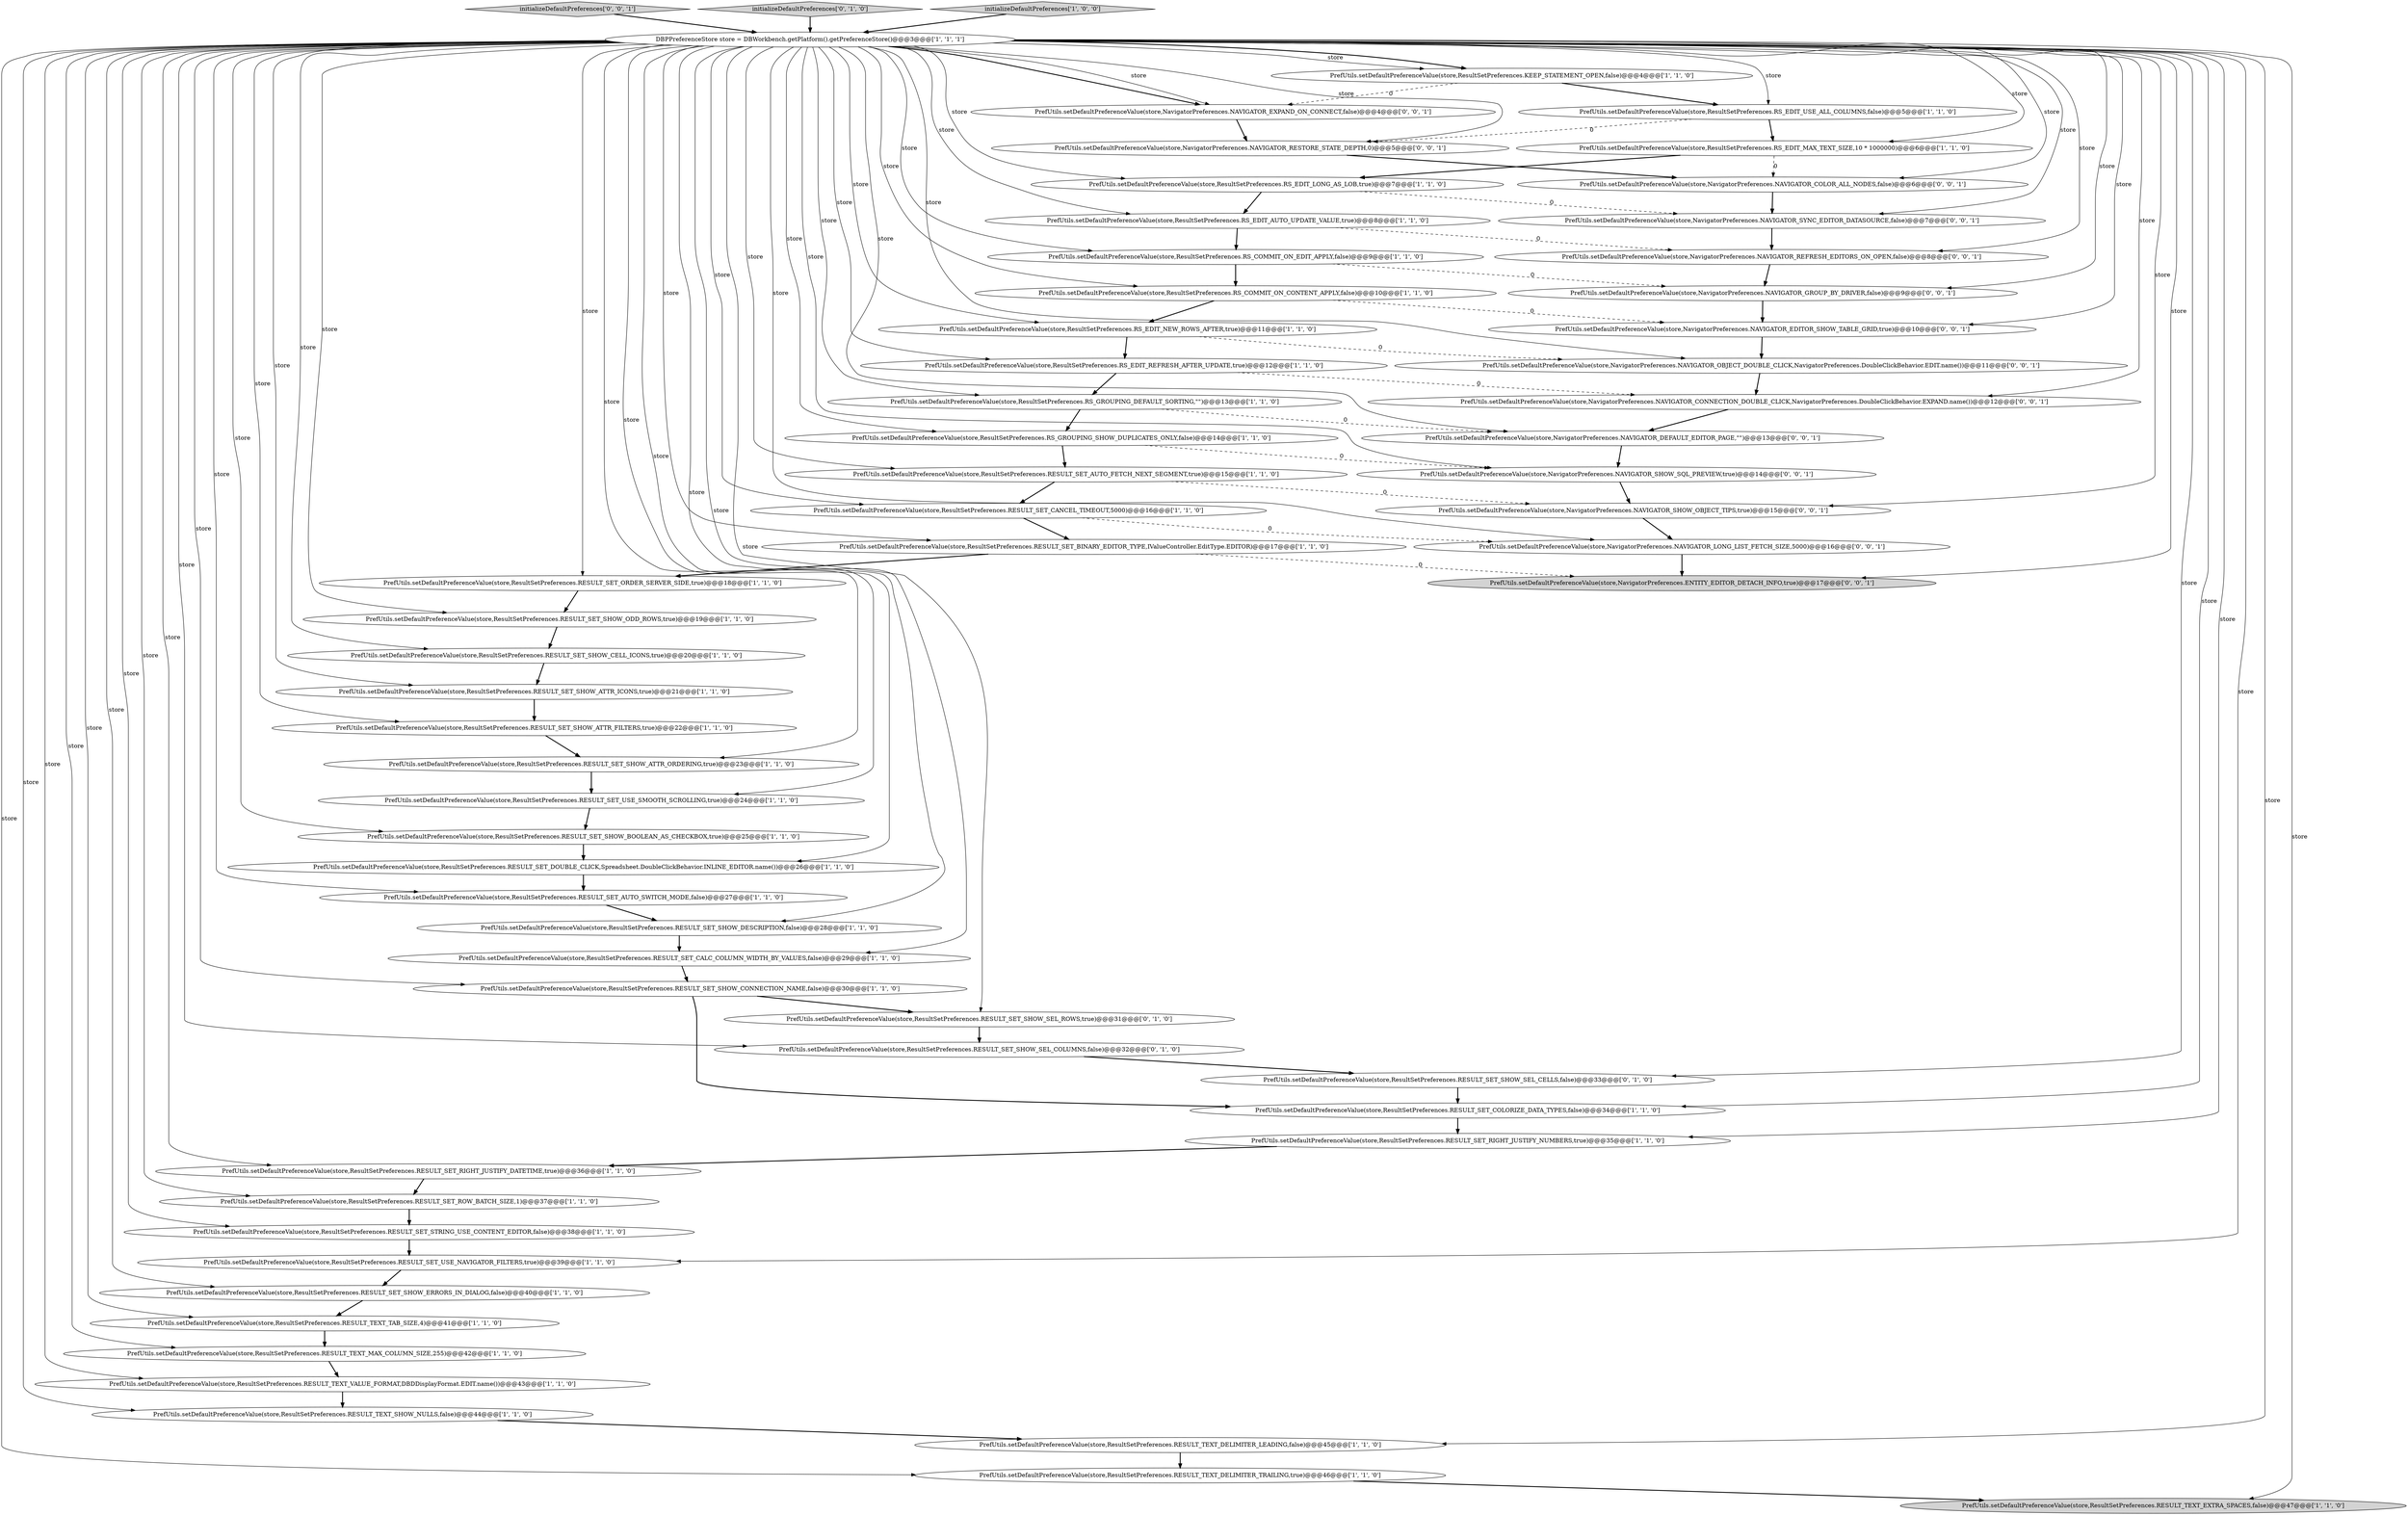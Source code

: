 digraph {
60 [style = filled, label = "PrefUtils.setDefaultPreferenceValue(store,NavigatorPreferences.NAVIGATOR_SHOW_SQL_PREVIEW,true)@@@14@@@['0', '0', '1']", fillcolor = white, shape = ellipse image = "AAA0AAABBB3BBB"];
5 [style = filled, label = "PrefUtils.setDefaultPreferenceValue(store,ResultSetPreferences.RESULT_TEXT_DELIMITER_TRAILING,true)@@@46@@@['1', '1', '0']", fillcolor = white, shape = ellipse image = "AAA0AAABBB1BBB"];
47 [style = filled, label = "PrefUtils.setDefaultPreferenceValue(store,NavigatorPreferences.NAVIGATOR_REFRESH_EDITORS_ON_OPEN,false)@@@8@@@['0', '0', '1']", fillcolor = white, shape = ellipse image = "AAA0AAABBB3BBB"];
41 [style = filled, label = "PrefUtils.setDefaultPreferenceValue(store,ResultSetPreferences.RESULT_SET_BINARY_EDITOR_TYPE,IValueController.EditType.EDITOR)@@@17@@@['1', '1', '0']", fillcolor = white, shape = ellipse image = "AAA0AAABBB1BBB"];
14 [style = filled, label = "PrefUtils.setDefaultPreferenceValue(store,ResultSetPreferences.RESULT_SET_SHOW_ATTR_ORDERING,true)@@@23@@@['1', '1', '0']", fillcolor = white, shape = ellipse image = "AAA0AAABBB1BBB"];
56 [style = filled, label = "PrefUtils.setDefaultPreferenceValue(store,NavigatorPreferences.NAVIGATOR_SHOW_OBJECT_TIPS,true)@@@15@@@['0', '0', '1']", fillcolor = white, shape = ellipse image = "AAA0AAABBB3BBB"];
39 [style = filled, label = "PrefUtils.setDefaultPreferenceValue(store,ResultSetPreferences.RESULT_SET_SHOW_ATTR_FILTERS,true)@@@22@@@['1', '1', '0']", fillcolor = white, shape = ellipse image = "AAA0AAABBB1BBB"];
45 [style = filled, label = "PrefUtils.setDefaultPreferenceValue(store,ResultSetPreferences.RESULT_SET_SHOW_SEL_ROWS,true)@@@31@@@['0', '1', '0']", fillcolor = white, shape = ellipse image = "AAA1AAABBB2BBB"];
59 [style = filled, label = "PrefUtils.setDefaultPreferenceValue(store,NavigatorPreferences.NAVIGATOR_CONNECTION_DOUBLE_CLICK,NavigatorPreferences.DoubleClickBehavior.EXPAND.name())@@@12@@@['0', '0', '1']", fillcolor = white, shape = ellipse image = "AAA0AAABBB3BBB"];
25 [style = filled, label = "PrefUtils.setDefaultPreferenceValue(store,ResultSetPreferences.RESULT_SET_SHOW_CONNECTION_NAME,false)@@@30@@@['1', '1', '0']", fillcolor = white, shape = ellipse image = "AAA0AAABBB1BBB"];
17 [style = filled, label = "PrefUtils.setDefaultPreferenceValue(store,ResultSetPreferences.KEEP_STATEMENT_OPEN,false)@@@4@@@['1', '1', '0']", fillcolor = white, shape = ellipse image = "AAA0AAABBB1BBB"];
35 [style = filled, label = "PrefUtils.setDefaultPreferenceValue(store,ResultSetPreferences.RS_COMMIT_ON_EDIT_APPLY,false)@@@9@@@['1', '1', '0']", fillcolor = white, shape = ellipse image = "AAA0AAABBB1BBB"];
8 [style = filled, label = "PrefUtils.setDefaultPreferenceValue(store,ResultSetPreferences.RESULT_TEXT_VALUE_FORMAT,DBDDisplayFormat.EDIT.name())@@@43@@@['1', '1', '0']", fillcolor = white, shape = ellipse image = "AAA0AAABBB1BBB"];
23 [style = filled, label = "PrefUtils.setDefaultPreferenceValue(store,ResultSetPreferences.RESULT_SET_USE_SMOOTH_SCROLLING,true)@@@24@@@['1', '1', '0']", fillcolor = white, shape = ellipse image = "AAA0AAABBB1BBB"];
22 [style = filled, label = "PrefUtils.setDefaultPreferenceValue(store,ResultSetPreferences.RESULT_SET_SHOW_BOOLEAN_AS_CHECKBOX,true)@@@25@@@['1', '1', '0']", fillcolor = white, shape = ellipse image = "AAA0AAABBB1BBB"];
4 [style = filled, label = "PrefUtils.setDefaultPreferenceValue(store,ResultSetPreferences.RESULT_SET_COLORIZE_DATA_TYPES,false)@@@34@@@['1', '1', '0']", fillcolor = white, shape = ellipse image = "AAA0AAABBB1BBB"];
33 [style = filled, label = "PrefUtils.setDefaultPreferenceValue(store,ResultSetPreferences.RS_EDIT_NEW_ROWS_AFTER,true)@@@11@@@['1', '1', '0']", fillcolor = white, shape = ellipse image = "AAA0AAABBB1BBB"];
38 [style = filled, label = "PrefUtils.setDefaultPreferenceValue(store,ResultSetPreferences.RESULT_SET_SHOW_DESCRIPTION,false)@@@28@@@['1', '1', '0']", fillcolor = white, shape = ellipse image = "AAA0AAABBB1BBB"];
46 [style = filled, label = "PrefUtils.setDefaultPreferenceValue(store,ResultSetPreferences.RESULT_SET_SHOW_SEL_COLUMNS,false)@@@32@@@['0', '1', '0']", fillcolor = white, shape = ellipse image = "AAA1AAABBB2BBB"];
30 [style = filled, label = "PrefUtils.setDefaultPreferenceValue(store,ResultSetPreferences.RS_EDIT_REFRESH_AFTER_UPDATE,true)@@@12@@@['1', '1', '0']", fillcolor = white, shape = ellipse image = "AAA0AAABBB1BBB"];
26 [style = filled, label = "DBPPreferenceStore store = DBWorkbench.getPlatform().getPreferenceStore()@@@3@@@['1', '1', '1']", fillcolor = white, shape = ellipse image = "AAA0AAABBB1BBB"];
43 [style = filled, label = "PrefUtils.setDefaultPreferenceValue(store,ResultSetPreferences.RESULT_SET_SHOW_SEL_CELLS,false)@@@33@@@['0', '1', '0']", fillcolor = white, shape = ellipse image = "AAA1AAABBB2BBB"];
24 [style = filled, label = "PrefUtils.setDefaultPreferenceValue(store,ResultSetPreferences.RESULT_SET_CALC_COLUMN_WIDTH_BY_VALUES,false)@@@29@@@['1', '1', '0']", fillcolor = white, shape = ellipse image = "AAA0AAABBB1BBB"];
32 [style = filled, label = "PrefUtils.setDefaultPreferenceValue(store,ResultSetPreferences.RESULT_SET_SHOW_ATTR_ICONS,true)@@@21@@@['1', '1', '0']", fillcolor = white, shape = ellipse image = "AAA0AAABBB1BBB"];
48 [style = filled, label = "PrefUtils.setDefaultPreferenceValue(store,NavigatorPreferences.NAVIGATOR_OBJECT_DOUBLE_CLICK,NavigatorPreferences.DoubleClickBehavior.EDIT.name())@@@11@@@['0', '0', '1']", fillcolor = white, shape = ellipse image = "AAA0AAABBB3BBB"];
18 [style = filled, label = "PrefUtils.setDefaultPreferenceValue(store,ResultSetPreferences.RS_COMMIT_ON_CONTENT_APPLY,false)@@@10@@@['1', '1', '0']", fillcolor = white, shape = ellipse image = "AAA0AAABBB1BBB"];
21 [style = filled, label = "PrefUtils.setDefaultPreferenceValue(store,ResultSetPreferences.RESULT_SET_AUTO_FETCH_NEXT_SEGMENT,true)@@@15@@@['1', '1', '0']", fillcolor = white, shape = ellipse image = "AAA0AAABBB1BBB"];
58 [style = filled, label = "PrefUtils.setDefaultPreferenceValue(store,NavigatorPreferences.NAVIGATOR_DEFAULT_EDITOR_PAGE,\"\")@@@13@@@['0', '0', '1']", fillcolor = white, shape = ellipse image = "AAA0AAABBB3BBB"];
53 [style = filled, label = "initializeDefaultPreferences['0', '0', '1']", fillcolor = lightgray, shape = diamond image = "AAA0AAABBB3BBB"];
54 [style = filled, label = "PrefUtils.setDefaultPreferenceValue(store,NavigatorPreferences.NAVIGATOR_GROUP_BY_DRIVER,false)@@@9@@@['0', '0', '1']", fillcolor = white, shape = ellipse image = "AAA0AAABBB3BBB"];
0 [style = filled, label = "PrefUtils.setDefaultPreferenceValue(store,ResultSetPreferences.RESULT_SET_ROW_BATCH_SIZE,1)@@@37@@@['1', '1', '0']", fillcolor = white, shape = ellipse image = "AAA0AAABBB1BBB"];
31 [style = filled, label = "PrefUtils.setDefaultPreferenceValue(store,ResultSetPreferences.RESULT_TEXT_EXTRA_SPACES,false)@@@47@@@['1', '1', '0']", fillcolor = lightgray, shape = ellipse image = "AAA0AAABBB1BBB"];
50 [style = filled, label = "PrefUtils.setDefaultPreferenceValue(store,NavigatorPreferences.NAVIGATOR_COLOR_ALL_NODES,false)@@@6@@@['0', '0', '1']", fillcolor = white, shape = ellipse image = "AAA0AAABBB3BBB"];
55 [style = filled, label = "PrefUtils.setDefaultPreferenceValue(store,NavigatorPreferences.NAVIGATOR_RESTORE_STATE_DEPTH,0)@@@5@@@['0', '0', '1']", fillcolor = white, shape = ellipse image = "AAA0AAABBB3BBB"];
6 [style = filled, label = "PrefUtils.setDefaultPreferenceValue(store,ResultSetPreferences.RESULT_TEXT_DELIMITER_LEADING,false)@@@45@@@['1', '1', '0']", fillcolor = white, shape = ellipse image = "AAA0AAABBB1BBB"];
44 [style = filled, label = "initializeDefaultPreferences['0', '1', '0']", fillcolor = lightgray, shape = diamond image = "AAA0AAABBB2BBB"];
10 [style = filled, label = "PrefUtils.setDefaultPreferenceValue(store,ResultSetPreferences.RESULT_SET_ORDER_SERVER_SIDE,true)@@@18@@@['1', '1', '0']", fillcolor = white, shape = ellipse image = "AAA0AAABBB1BBB"];
11 [style = filled, label = "PrefUtils.setDefaultPreferenceValue(store,ResultSetPreferences.RESULT_SET_SHOW_ODD_ROWS,true)@@@19@@@['1', '1', '0']", fillcolor = white, shape = ellipse image = "AAA0AAABBB1BBB"];
15 [style = filled, label = "PrefUtils.setDefaultPreferenceValue(store,ResultSetPreferences.RS_EDIT_USE_ALL_COLUMNS,false)@@@5@@@['1', '1', '0']", fillcolor = white, shape = ellipse image = "AAA0AAABBB1BBB"];
13 [style = filled, label = "PrefUtils.setDefaultPreferenceValue(store,ResultSetPreferences.RESULT_TEXT_SHOW_NULLS,false)@@@44@@@['1', '1', '0']", fillcolor = white, shape = ellipse image = "AAA0AAABBB1BBB"];
27 [style = filled, label = "PrefUtils.setDefaultPreferenceValue(store,ResultSetPreferences.RESULT_SET_DOUBLE_CLICK,Spreadsheet.DoubleClickBehavior.INLINE_EDITOR.name())@@@26@@@['1', '1', '0']", fillcolor = white, shape = ellipse image = "AAA0AAABBB1BBB"];
36 [style = filled, label = "PrefUtils.setDefaultPreferenceValue(store,ResultSetPreferences.RESULT_TEXT_TAB_SIZE,4)@@@41@@@['1', '1', '0']", fillcolor = white, shape = ellipse image = "AAA0AAABBB1BBB"];
37 [style = filled, label = "PrefUtils.setDefaultPreferenceValue(store,ResultSetPreferences.RS_EDIT_AUTO_UPDATE_VALUE,true)@@@8@@@['1', '1', '0']", fillcolor = white, shape = ellipse image = "AAA0AAABBB1BBB"];
3 [style = filled, label = "PrefUtils.setDefaultPreferenceValue(store,ResultSetPreferences.RESULT_SET_RIGHT_JUSTIFY_NUMBERS,true)@@@35@@@['1', '1', '0']", fillcolor = white, shape = ellipse image = "AAA0AAABBB1BBB"];
12 [style = filled, label = "PrefUtils.setDefaultPreferenceValue(store,ResultSetPreferences.RESULT_SET_STRING_USE_CONTENT_EDITOR,false)@@@38@@@['1', '1', '0']", fillcolor = white, shape = ellipse image = "AAA0AAABBB1BBB"];
51 [style = filled, label = "PrefUtils.setDefaultPreferenceValue(store,NavigatorPreferences.ENTITY_EDITOR_DETACH_INFO,true)@@@17@@@['0', '0', '1']", fillcolor = lightgray, shape = ellipse image = "AAA0AAABBB3BBB"];
20 [style = filled, label = "PrefUtils.setDefaultPreferenceValue(store,ResultSetPreferences.RESULT_SET_RIGHT_JUSTIFY_DATETIME,true)@@@36@@@['1', '1', '0']", fillcolor = white, shape = ellipse image = "AAA0AAABBB1BBB"];
61 [style = filled, label = "PrefUtils.setDefaultPreferenceValue(store,NavigatorPreferences.NAVIGATOR_EXPAND_ON_CONNECT,false)@@@4@@@['0', '0', '1']", fillcolor = white, shape = ellipse image = "AAA0AAABBB3BBB"];
57 [style = filled, label = "PrefUtils.setDefaultPreferenceValue(store,NavigatorPreferences.NAVIGATOR_EDITOR_SHOW_TABLE_GRID,true)@@@10@@@['0', '0', '1']", fillcolor = white, shape = ellipse image = "AAA0AAABBB3BBB"];
9 [style = filled, label = "PrefUtils.setDefaultPreferenceValue(store,ResultSetPreferences.RESULT_SET_SHOW_CELL_ICONS,true)@@@20@@@['1', '1', '0']", fillcolor = white, shape = ellipse image = "AAA0AAABBB1BBB"];
19 [style = filled, label = "PrefUtils.setDefaultPreferenceValue(store,ResultSetPreferences.RS_EDIT_LONG_AS_LOB,true)@@@7@@@['1', '1', '0']", fillcolor = white, shape = ellipse image = "AAA0AAABBB1BBB"];
29 [style = filled, label = "PrefUtils.setDefaultPreferenceValue(store,ResultSetPreferences.RESULT_SET_USE_NAVIGATOR_FILTERS,true)@@@39@@@['1', '1', '0']", fillcolor = white, shape = ellipse image = "AAA0AAABBB1BBB"];
16 [style = filled, label = "PrefUtils.setDefaultPreferenceValue(store,ResultSetPreferences.RS_EDIT_MAX_TEXT_SIZE,10 * 1000000)@@@6@@@['1', '1', '0']", fillcolor = white, shape = ellipse image = "AAA0AAABBB1BBB"];
34 [style = filled, label = "initializeDefaultPreferences['1', '0', '0']", fillcolor = lightgray, shape = diamond image = "AAA0AAABBB1BBB"];
40 [style = filled, label = "PrefUtils.setDefaultPreferenceValue(store,ResultSetPreferences.RESULT_TEXT_MAX_COLUMN_SIZE,255)@@@42@@@['1', '1', '0']", fillcolor = white, shape = ellipse image = "AAA0AAABBB1BBB"];
7 [style = filled, label = "PrefUtils.setDefaultPreferenceValue(store,ResultSetPreferences.RS_GROUPING_SHOW_DUPLICATES_ONLY,false)@@@14@@@['1', '1', '0']", fillcolor = white, shape = ellipse image = "AAA0AAABBB1BBB"];
1 [style = filled, label = "PrefUtils.setDefaultPreferenceValue(store,ResultSetPreferences.RESULT_SET_SHOW_ERRORS_IN_DIALOG,false)@@@40@@@['1', '1', '0']", fillcolor = white, shape = ellipse image = "AAA0AAABBB1BBB"];
49 [style = filled, label = "PrefUtils.setDefaultPreferenceValue(store,NavigatorPreferences.NAVIGATOR_SYNC_EDITOR_DATASOURCE,false)@@@7@@@['0', '0', '1']", fillcolor = white, shape = ellipse image = "AAA0AAABBB3BBB"];
28 [style = filled, label = "PrefUtils.setDefaultPreferenceValue(store,ResultSetPreferences.RESULT_SET_AUTO_SWITCH_MODE,false)@@@27@@@['1', '1', '0']", fillcolor = white, shape = ellipse image = "AAA0AAABBB1BBB"];
52 [style = filled, label = "PrefUtils.setDefaultPreferenceValue(store,NavigatorPreferences.NAVIGATOR_LONG_LIST_FETCH_SIZE,5000)@@@16@@@['0', '0', '1']", fillcolor = white, shape = ellipse image = "AAA0AAABBB3BBB"];
2 [style = filled, label = "PrefUtils.setDefaultPreferenceValue(store,ResultSetPreferences.RESULT_SET_CANCEL_TIMEOUT,5000)@@@16@@@['1', '1', '0']", fillcolor = white, shape = ellipse image = "AAA0AAABBB1BBB"];
42 [style = filled, label = "PrefUtils.setDefaultPreferenceValue(store,ResultSetPreferences.RS_GROUPING_DEFAULT_SORTING,\"\")@@@13@@@['1', '1', '0']", fillcolor = white, shape = ellipse image = "AAA0AAABBB1BBB"];
23->22 [style = bold, label=""];
43->4 [style = bold, label=""];
26->6 [style = solid, label="store"];
26->17 [style = bold, label=""];
26->31 [style = solid, label="store"];
37->35 [style = bold, label=""];
13->6 [style = bold, label=""];
26->41 [style = solid, label="store"];
26->56 [style = solid, label="store"];
2->41 [style = bold, label=""];
10->11 [style = bold, label=""];
26->23 [style = solid, label="store"];
26->43 [style = solid, label="store"];
26->18 [style = solid, label="store"];
26->30 [style = solid, label="store"];
56->52 [style = bold, label=""];
26->49 [style = solid, label="store"];
26->7 [style = solid, label="store"];
45->46 [style = bold, label=""];
26->42 [style = solid, label="store"];
26->33 [style = solid, label="store"];
26->10 [style = solid, label="store"];
26->20 [style = solid, label="store"];
15->16 [style = bold, label=""];
35->18 [style = bold, label=""];
6->5 [style = bold, label=""];
49->47 [style = bold, label=""];
26->59 [style = solid, label="store"];
59->58 [style = bold, label=""];
1->36 [style = bold, label=""];
20->0 [style = bold, label=""];
21->56 [style = dashed, label="0"];
4->3 [style = bold, label=""];
34->26 [style = bold, label=""];
26->61 [style = bold, label=""];
18->57 [style = dashed, label="0"];
33->48 [style = dashed, label="0"];
26->47 [style = solid, label="store"];
39->14 [style = bold, label=""];
26->52 [style = solid, label="store"];
40->8 [style = bold, label=""];
26->37 [style = solid, label="store"];
27->28 [style = bold, label=""];
28->38 [style = bold, label=""];
42->7 [style = bold, label=""];
26->46 [style = solid, label="store"];
26->35 [style = solid, label="store"];
7->60 [style = dashed, label="0"];
38->24 [style = bold, label=""];
5->31 [style = bold, label=""];
54->57 [style = bold, label=""];
52->51 [style = bold, label=""];
0->12 [style = bold, label=""];
26->61 [style = solid, label="store"];
26->28 [style = solid, label="store"];
17->15 [style = bold, label=""];
26->51 [style = solid, label="store"];
25->45 [style = bold, label=""];
26->48 [style = solid, label="store"];
47->54 [style = bold, label=""];
55->50 [style = bold, label=""];
37->47 [style = dashed, label="0"];
12->29 [style = bold, label=""];
14->23 [style = bold, label=""];
26->12 [style = solid, label="store"];
24->25 [style = bold, label=""];
9->32 [style = bold, label=""];
29->1 [style = bold, label=""];
26->8 [style = solid, label="store"];
36->40 [style = bold, label=""];
57->48 [style = bold, label=""];
30->42 [style = bold, label=""];
46->43 [style = bold, label=""];
58->60 [style = bold, label=""];
26->24 [style = solid, label="store"];
26->22 [style = solid, label="store"];
26->16 [style = solid, label="store"];
26->54 [style = solid, label="store"];
19->49 [style = dashed, label="0"];
19->37 [style = bold, label=""];
53->26 [style = bold, label=""];
26->29 [style = solid, label="store"];
16->19 [style = bold, label=""];
18->33 [style = bold, label=""];
30->59 [style = dashed, label="0"];
26->39 [style = solid, label="store"];
26->15 [style = solid, label="store"];
60->56 [style = bold, label=""];
26->38 [style = solid, label="store"];
48->59 [style = bold, label=""];
26->36 [style = solid, label="store"];
26->5 [style = solid, label="store"];
2->52 [style = dashed, label="0"];
41->10 [style = bold, label=""];
61->55 [style = bold, label=""];
8->13 [style = bold, label=""];
26->32 [style = solid, label="store"];
26->21 [style = solid, label="store"];
26->25 [style = solid, label="store"];
26->57 [style = solid, label="store"];
26->1 [style = solid, label="store"];
42->58 [style = dashed, label="0"];
26->40 [style = solid, label="store"];
26->3 [style = solid, label="store"];
35->54 [style = dashed, label="0"];
17->61 [style = dashed, label="0"];
44->26 [style = bold, label=""];
26->14 [style = solid, label="store"];
15->55 [style = dashed, label="0"];
32->39 [style = bold, label=""];
26->45 [style = solid, label="store"];
22->27 [style = bold, label=""];
26->27 [style = solid, label="store"];
11->9 [style = bold, label=""];
41->51 [style = dashed, label="0"];
7->21 [style = bold, label=""];
26->19 [style = solid, label="store"];
26->50 [style = solid, label="store"];
3->20 [style = bold, label=""];
26->17 [style = solid, label="store"];
21->2 [style = bold, label=""];
33->30 [style = bold, label=""];
26->11 [style = solid, label="store"];
25->4 [style = bold, label=""];
26->58 [style = solid, label="store"];
26->55 [style = solid, label="store"];
50->49 [style = bold, label=""];
16->50 [style = dashed, label="0"];
26->13 [style = solid, label="store"];
26->60 [style = solid, label="store"];
26->9 [style = solid, label="store"];
26->4 [style = solid, label="store"];
26->0 [style = solid, label="store"];
26->2 [style = solid, label="store"];
}
